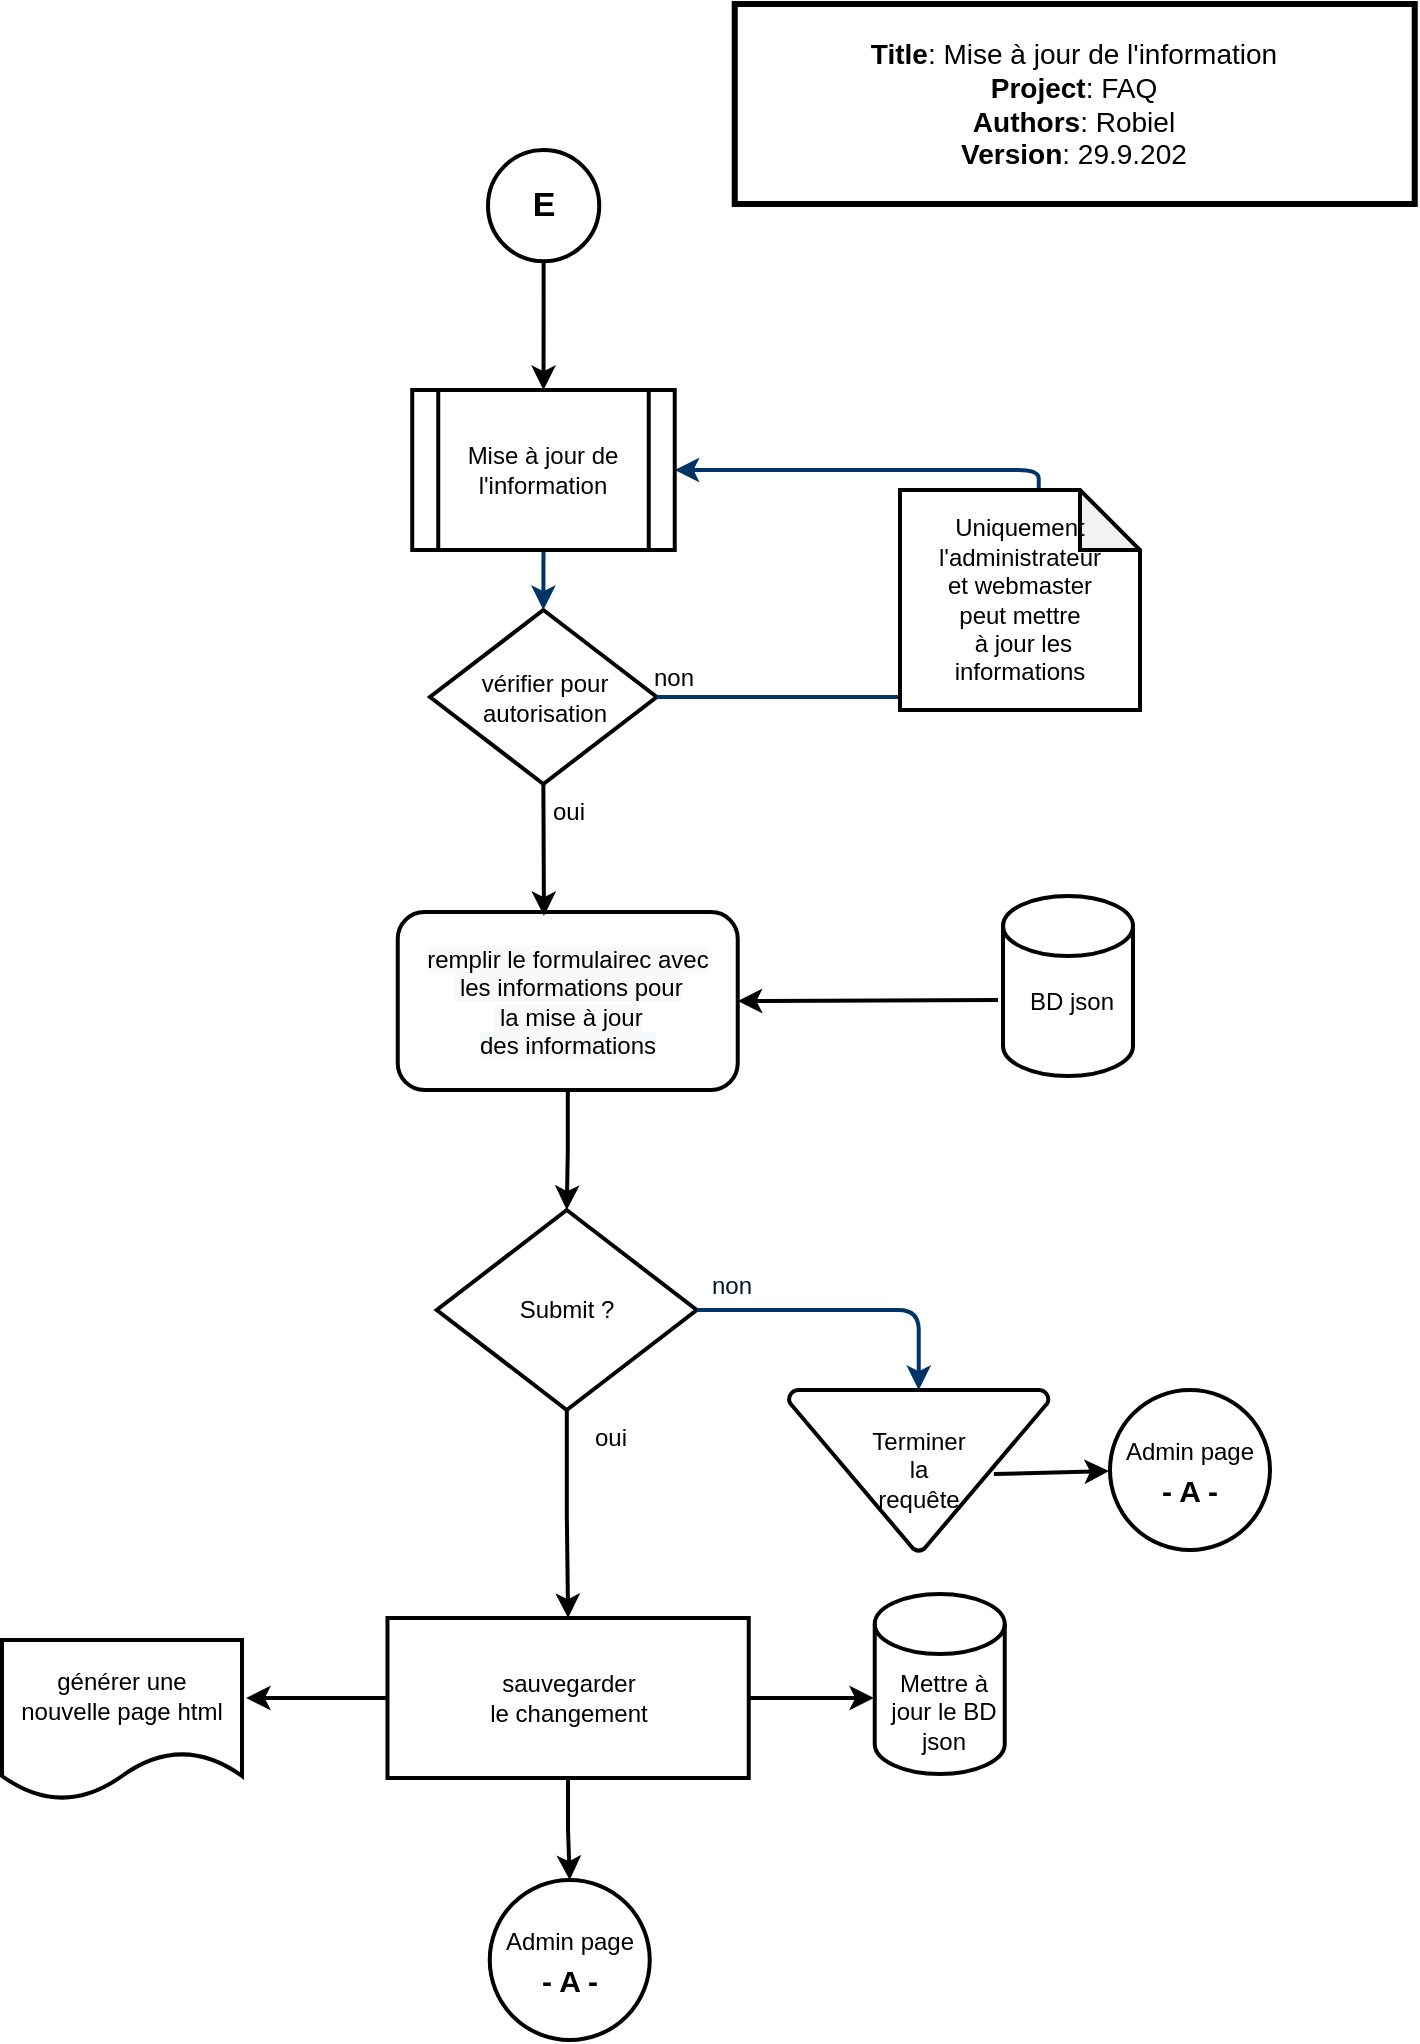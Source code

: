 <mxfile version="20.3.7" type="device"><diagram id="e49EwhQaTWCqLOsjTXbb" name="Page-1"><mxGraphModel dx="2062" dy="1023" grid="1" gridSize="10" guides="1" tooltips="1" connect="1" arrows="1" fold="1" page="1" pageScale="1" pageWidth="827" pageHeight="1169" math="0" shadow="0"><root><mxCell id="0"/><mxCell id="1" parent="0"/><mxCell id="KJJ-eOVKQnDHGLwDYRV0-38" value="&lt;div style=&quot;&quot;&gt;vérifier pour&lt;/div&gt;&lt;div style=&quot;&quot;&gt;autorisation&lt;/div&gt;" style="shape=mxgraph.flowchart.decision;strokeWidth=2;gradientColor=none;gradientDirection=north;fontStyle=0;html=1;" parent="1" vertex="1"><mxGeometry x="304" y="320" width="113.37" height="87" as="geometry"/></mxCell><mxCell id="KJJ-eOVKQnDHGLwDYRV0-39" style="entryX=0.5;entryY=0;entryPerimeter=0;fontStyle=1;strokeColor=#003366;strokeWidth=2;html=1;exitX=0.5;exitY=1;exitDx=0;exitDy=0;" parent="1" source="KJJ-eOVKQnDHGLwDYRV0-62" target="KJJ-eOVKQnDHGLwDYRV0-38" edge="1"><mxGeometry relative="1" as="geometry"><mxPoint x="383.37" y="290" as="sourcePoint"/></mxGeometry></mxCell><mxCell id="KJJ-eOVKQnDHGLwDYRV0-40" value="" style="edgeStyle=elbowEdgeStyle;elbow=horizontal;entryX=0.5;entryY=0.91;entryPerimeter=0;exitX=1;exitY=0.5;exitPerimeter=0;fontStyle=1;strokeColor=#003366;strokeWidth=2;html=1;" parent="1" source="KJJ-eOVKQnDHGLwDYRV0-38" edge="1"><mxGeometry x="444.37" y="-11.5" width="100" height="100" as="geometry"><mxPoint x="813.37" y="407" as="sourcePoint"/><mxPoint x="613.37" y="333.71" as="targetPoint"/><Array as="points"><mxPoint x="608.37" y="360"/></Array></mxGeometry></mxCell><mxCell id="KJJ-eOVKQnDHGLwDYRV0-41" value="non" style="text;fontStyle=0;html=1;strokeColor=none;gradientColor=none;fillColor=none;strokeWidth=2;" parent="1" vertex="1"><mxGeometry x="413.62" y="340" width="40" height="26" as="geometry"/></mxCell><mxCell id="KJJ-eOVKQnDHGLwDYRV0-42" value="oui" style="text;fontStyle=0;html=1;strokeColor=none;gradientColor=none;fillColor=none;strokeWidth=2;align=center;" parent="1" vertex="1"><mxGeometry x="353.05" y="407" width="40" height="26" as="geometry"/></mxCell><mxCell id="KJJ-eOVKQnDHGLwDYRV0-43" style="edgeStyle=orthogonalEdgeStyle;rounded=0;orthogonalLoop=1;jettySize=auto;html=1;entryX=0.5;entryY=0;entryDx=0;entryDy=0;strokeWidth=2;" parent="1" source="KJJ-eOVKQnDHGLwDYRV0-44" target="KJJ-eOVKQnDHGLwDYRV0-59" edge="1"><mxGeometry relative="1" as="geometry"/></mxCell><mxCell id="KJJ-eOVKQnDHGLwDYRV0-44" value="Submit ?" style="shape=mxgraph.flowchart.decision;strokeWidth=2;gradientColor=none;gradientDirection=north;fontStyle=0;html=1;" parent="1" vertex="1"><mxGeometry x="307.37" y="620" width="130" height="100" as="geometry"/></mxCell><mxCell id="KJJ-eOVKQnDHGLwDYRV0-45" value="Terminer &lt;br&gt;la &lt;br&gt;requête" style="shape=mxgraph.flowchart.merge_or_storage;strokeWidth=2;gradientColor=none;gradientDirection=north;fontStyle=0;html=1;" parent="1" vertex="1"><mxGeometry x="483.37" y="710" width="130" height="80.5" as="geometry"/></mxCell><mxCell id="KJJ-eOVKQnDHGLwDYRV0-46" value="" style="edgeStyle=elbowEdgeStyle;elbow=vertical;exitX=1;exitY=0.5;exitPerimeter=0;entryX=0.5;entryY=0;entryPerimeter=0;fontStyle=1;strokeColor=#003366;strokeWidth=2;html=1;" parent="1" source="KJJ-eOVKQnDHGLwDYRV0-44" target="KJJ-eOVKQnDHGLwDYRV0-45" edge="1"><mxGeometry x="-196.63" y="-590" width="100" height="100" as="geometry"><mxPoint x="-196.63" y="-490" as="sourcePoint"/><mxPoint x="-96.63" y="-590" as="targetPoint"/><Array as="points"><mxPoint x="543.37" y="670"/></Array></mxGeometry></mxCell><mxCell id="KJJ-eOVKQnDHGLwDYRV0-47" value="non" style="text;fontColor=#001933;fontStyle=0;html=1;strokeColor=none;gradientColor=none;fillColor=none;strokeWidth=2;" parent="1" vertex="1"><mxGeometry x="443.37" y="644" width="40" height="26" as="geometry"/></mxCell><mxCell id="KJJ-eOVKQnDHGLwDYRV0-48" value="" style="edgeStyle=elbowEdgeStyle;elbow=horizontal;exitX=0.5;exitY=0.09;exitPerimeter=0;entryX=1;entryY=0.5;fontStyle=1;strokeColor=#003366;strokeWidth=2;html=1;entryDx=0;entryDy=0;" parent="1" target="KJJ-eOVKQnDHGLwDYRV0-62" edge="1"><mxGeometry x="63.37" y="-40" width="100" height="100" as="geometry"><mxPoint x="613.37" y="267.29" as="sourcePoint"/><mxPoint x="447.765" y="250" as="targetPoint"/><Array as="points"><mxPoint x="608.37" y="260"/></Array></mxGeometry></mxCell><mxCell id="KJJ-eOVKQnDHGLwDYRV0-49" value="oui" style="text;fontStyle=0;html=1;strokeColor=none;gradientColor=none;fillColor=none;strokeWidth=2;align=center;" parent="1" vertex="1"><mxGeometry x="373.62" y="720" width="40" height="26" as="geometry"/></mxCell><mxCell id="KJJ-eOVKQnDHGLwDYRV0-50" value="" style="shape=cylinder3;whiteSpace=wrap;html=1;boundedLbl=1;backgroundOutline=1;size=15;strokeWidth=2;" parent="1" vertex="1"><mxGeometry x="526.37" y="812" width="65" height="90" as="geometry"/></mxCell><mxCell id="KJJ-eOVKQnDHGLwDYRV0-51" value="Mettre à jour le BD json" style="text;html=1;strokeColor=none;fillColor=none;align=center;verticalAlign=middle;whiteSpace=wrap;rounded=0;strokeWidth=2;" parent="1" vertex="1"><mxGeometry x="531.37" y="856" width="60" height="30" as="geometry"/></mxCell><mxCell id="KJJ-eOVKQnDHGLwDYRV0-52" value="&lt;span style=&quot;color: rgba(0, 0, 0, 0); font-family: monospace; font-size: 0px; text-align: start;&quot;&gt;%3CmxGraphModel%3E%3Croot%3E%3CmxCell%20id%3D%220%22%2F%3E%3CmxCell%20id%3D%221%22%20parent%3D%220%22%2F%3E%3CmxCell%20id%3D%222%22%20value%3D%22BD%20json%22%20style%3D%22text%3Bhtml%3D1%3BstrokeColor%3Dnone%3BfillColor%3Dnone%3Balign%3Dcenter%3BverticalAlign%3Dmiddle%3BwhiteSpace%3Dwrap%3Brounded%3D0%3B%22%20vertex%3D%221%22%20parent%3D%221%22%3E%3CmxGeometry%20x%3D%22822%22%20y%3D%22588%22%20width%3D%2260%22%20height%3D%2230%22%20as%3D%22geometry%22%2F%3E%3C%2FmxCell%3E%3C%2Froot%3E%3C%2FmxGraphModel%3E&lt;/span&gt;" style="shape=cylinder3;whiteSpace=wrap;html=1;boundedLbl=1;backgroundOutline=1;size=15;strokeWidth=2;" parent="1" vertex="1"><mxGeometry x="590.5" y="463" width="65" height="90" as="geometry"/></mxCell><mxCell id="KJJ-eOVKQnDHGLwDYRV0-53" value="BD json" style="text;html=1;strokeColor=none;fillColor=none;align=center;verticalAlign=middle;whiteSpace=wrap;rounded=0;strokeWidth=2;" parent="1" vertex="1"><mxGeometry x="595" y="500.5" width="60" height="30" as="geometry"/></mxCell><mxCell id="KJJ-eOVKQnDHGLwDYRV0-54" value="&lt;span style=&quot;&quot;&gt;générer une&lt;/span&gt;&lt;br style=&quot;&quot;&gt;&lt;span style=&quot;&quot;&gt;nouvelle page html&lt;/span&gt;" style="shape=document;whiteSpace=wrap;html=1;boundedLbl=1;strokeWidth=2;" parent="1" vertex="1"><mxGeometry x="90" y="835" width="120" height="80" as="geometry"/></mxCell><mxCell id="KJJ-eOVKQnDHGLwDYRV0-55" value="&lt;span style=&quot;&quot;&gt;Uniquement l'administrateur&lt;/span&gt;&lt;br style=&quot;&quot;&gt;&lt;span style=&quot;&quot;&gt;et webmaster peut&amp;nbsp;mettre&lt;/span&gt;&lt;br style=&quot;&quot;&gt;&lt;span style=&quot;&quot;&gt;&amp;nbsp;à jour&amp;nbsp;les informations&lt;/span&gt;" style="shape=note;whiteSpace=wrap;html=1;backgroundOutline=1;darkOpacity=0.05;strokeWidth=2;" parent="1" vertex="1"><mxGeometry x="539" y="260" width="120" height="110" as="geometry"/></mxCell><mxCell id="KJJ-eOVKQnDHGLwDYRV0-56" style="edgeStyle=orthogonalEdgeStyle;rounded=0;orthogonalLoop=1;jettySize=auto;html=1;entryX=0.5;entryY=0;entryDx=0;entryDy=0;strokeWidth=2;" parent="1" source="KJJ-eOVKQnDHGLwDYRV0-59" target="KJJ-eOVKQnDHGLwDYRV0-66" edge="1"><mxGeometry relative="1" as="geometry"/></mxCell><mxCell id="KJJ-eOVKQnDHGLwDYRV0-57" style="edgeStyle=orthogonalEdgeStyle;rounded=0;orthogonalLoop=1;jettySize=auto;html=1;entryX=1.017;entryY=0.363;entryDx=0;entryDy=0;entryPerimeter=0;strokeWidth=2;" parent="1" source="KJJ-eOVKQnDHGLwDYRV0-59" target="KJJ-eOVKQnDHGLwDYRV0-54" edge="1"><mxGeometry relative="1" as="geometry"/></mxCell><mxCell id="KJJ-eOVKQnDHGLwDYRV0-58" style="edgeStyle=orthogonalEdgeStyle;rounded=0;orthogonalLoop=1;jettySize=auto;html=1;entryX=-0.006;entryY=0.578;entryDx=0;entryDy=0;entryPerimeter=0;strokeWidth=2;" parent="1" source="KJJ-eOVKQnDHGLwDYRV0-59" target="KJJ-eOVKQnDHGLwDYRV0-50" edge="1"><mxGeometry relative="1" as="geometry"/></mxCell><mxCell id="KJJ-eOVKQnDHGLwDYRV0-59" value="&lt;span style=&quot;&quot;&gt;sauvegarder&lt;/span&gt;&lt;br style=&quot;&quot;&gt;&lt;span style=&quot;&quot;&gt;le changement&lt;/span&gt;" style="rounded=0;whiteSpace=wrap;html=1;strokeWidth=2;" parent="1" vertex="1"><mxGeometry x="282.74" y="824" width="180.63" height="80" as="geometry"/></mxCell><mxCell id="KJJ-eOVKQnDHGLwDYRV0-60" style="edgeStyle=orthogonalEdgeStyle;rounded=0;orthogonalLoop=1;jettySize=auto;html=1;strokeWidth=2;" parent="1" source="KJJ-eOVKQnDHGLwDYRV0-61" target="KJJ-eOVKQnDHGLwDYRV0-44" edge="1"><mxGeometry relative="1" as="geometry"/></mxCell><mxCell id="KJJ-eOVKQnDHGLwDYRV0-61" value="&lt;span style=&quot;color: rgb(0, 0, 0); font-family: Helvetica; font-size: 12px; font-style: normal; font-variant-ligatures: normal; font-variant-caps: normal; font-weight: 400; letter-spacing: normal; orphans: 2; text-align: center; text-indent: 0px; text-transform: none; widows: 2; word-spacing: 0px; -webkit-text-stroke-width: 0px; background-color: rgb(248, 249, 250); text-decoration-thickness: initial; text-decoration-style: initial; text-decoration-color: initial; float: none; display: inline !important;&quot;&gt;remplir le formulairec&amp;nbsp;avec&lt;/span&gt;&lt;br style=&quot;color: rgb(0, 0, 0); font-family: Helvetica; font-size: 12px; font-style: normal; font-variant-ligatures: normal; font-variant-caps: normal; font-weight: 400; letter-spacing: normal; orphans: 2; text-align: center; text-indent: 0px; text-transform: none; widows: 2; word-spacing: 0px; -webkit-text-stroke-width: 0px; background-color: rgb(248, 249, 250); text-decoration-thickness: initial; text-decoration-style: initial; text-decoration-color: initial;&quot;&gt;&lt;span style=&quot;color: rgb(0, 0, 0); font-family: Helvetica; font-size: 12px; font-style: normal; font-variant-ligatures: normal; font-variant-caps: normal; font-weight: 400; letter-spacing: normal; orphans: 2; text-align: center; text-indent: 0px; text-transform: none; widows: 2; word-spacing: 0px; -webkit-text-stroke-width: 0px; background-color: rgb(248, 249, 250); text-decoration-thickness: initial; text-decoration-style: initial; text-decoration-color: initial; float: none; display: inline !important;&quot;&gt;&amp;nbsp;les informations&amp;nbsp;pour&lt;/span&gt;&lt;br style=&quot;color: rgb(0, 0, 0); font-family: Helvetica; font-size: 12px; font-style: normal; font-variant-ligatures: normal; font-variant-caps: normal; font-weight: 400; letter-spacing: normal; orphans: 2; text-align: center; text-indent: 0px; text-transform: none; widows: 2; word-spacing: 0px; -webkit-text-stroke-width: 0px; background-color: rgb(248, 249, 250); text-decoration-thickness: initial; text-decoration-style: initial; text-decoration-color: initial;&quot;&gt;&lt;span style=&quot;color: rgb(0, 0, 0); font-family: Helvetica; font-size: 12px; font-style: normal; font-variant-ligatures: normal; font-variant-caps: normal; font-weight: 400; letter-spacing: normal; orphans: 2; text-align: center; text-indent: 0px; text-transform: none; widows: 2; word-spacing: 0px; -webkit-text-stroke-width: 0px; background-color: rgb(248, 249, 250); text-decoration-thickness: initial; text-decoration-style: initial; text-decoration-color: initial; float: none; display: inline !important;&quot;&gt;&amp;nbsp;la mise à jour&lt;/span&gt;&lt;br style=&quot;color: rgb(0, 0, 0); font-family: Helvetica; font-size: 12px; font-style: normal; font-variant-ligatures: normal; font-variant-caps: normal; font-weight: 400; letter-spacing: normal; orphans: 2; text-align: center; text-indent: 0px; text-transform: none; widows: 2; word-spacing: 0px; -webkit-text-stroke-width: 0px; background-color: rgb(248, 249, 250); text-decoration-thickness: initial; text-decoration-style: initial; text-decoration-color: initial;&quot;&gt;&lt;span style=&quot;color: rgb(0, 0, 0); font-family: Helvetica; font-size: 12px; font-style: normal; font-variant-ligatures: normal; font-variant-caps: normal; font-weight: 400; letter-spacing: normal; orphans: 2; text-align: center; text-indent: 0px; text-transform: none; widows: 2; word-spacing: 0px; -webkit-text-stroke-width: 0px; background-color: rgb(248, 249, 250); text-decoration-thickness: initial; text-decoration-style: initial; text-decoration-color: initial; float: none; display: inline !important;&quot;&gt;des informations&lt;/span&gt;" style="rounded=1;whiteSpace=wrap;html=1;strokeWidth=2;" parent="1" vertex="1"><mxGeometry x="287.87" y="471" width="170" height="89" as="geometry"/></mxCell><mxCell id="KJJ-eOVKQnDHGLwDYRV0-62" value="&lt;div style=&quot;&quot;&gt;Mise à jour de l'information&lt;br&gt;&lt;/div&gt;" style="shape=process;whiteSpace=wrap;html=1;backgroundOutline=1;strokeWidth=2;" parent="1" vertex="1"><mxGeometry x="295.12" y="210" width="131.25" height="80" as="geometry"/></mxCell><mxCell id="KJJ-eOVKQnDHGLwDYRV0-63" style="edgeStyle=orthogonalEdgeStyle;rounded=0;orthogonalLoop=1;jettySize=auto;html=1;entryX=0.5;entryY=0;entryDx=0;entryDy=0;strokeWidth=2;" parent="1" source="KJJ-eOVKQnDHGLwDYRV0-64" target="KJJ-eOVKQnDHGLwDYRV0-62" edge="1"><mxGeometry relative="1" as="geometry"/></mxCell><mxCell id="KJJ-eOVKQnDHGLwDYRV0-64" value="&lt;b&gt;&lt;font style=&quot;font-size: 17px;&quot;&gt;E&lt;/font&gt;&lt;/b&gt;" style="ellipse;whiteSpace=wrap;html=1;aspect=fixed;strokeWidth=2;" parent="1" vertex="1"><mxGeometry x="332.99" y="90" width="55.63" height="55.63" as="geometry"/></mxCell><mxCell id="KJJ-eOVKQnDHGLwDYRV0-65" value="" style="endArrow=classic;html=1;rounded=0;strokeWidth=2;fontSize=17;entryX=0.095;entryY=0.5;entryDx=0;entryDy=0;entryPerimeter=0;exitX=0.789;exitY=0.522;exitDx=0;exitDy=0;exitPerimeter=0;" parent="1" source="KJJ-eOVKQnDHGLwDYRV0-45" edge="1"><mxGeometry width="50" height="50" relative="1" as="geometry"><mxPoint x="589" y="750.008" as="sourcePoint"/><mxPoint x="643.475" y="750.5" as="targetPoint"/></mxGeometry></mxCell><mxCell id="KJJ-eOVKQnDHGLwDYRV0-66" value="&lt;span style=&quot;font-size: 12px;&quot;&gt;Admin page&lt;/span&gt;&lt;br style=&quot;font-size: 12px;&quot;&gt;&lt;b style=&quot;font-size: 12px;&quot;&gt;&lt;font style=&quot;font-size: 15px;&quot;&gt;- A -&lt;/font&gt;&lt;/b&gt;" style="ellipse;whiteSpace=wrap;html=1;aspect=fixed;strokeWidth=2;fontSize=17;" parent="1" vertex="1"><mxGeometry x="333.87" y="955" width="80" height="80" as="geometry"/></mxCell><mxCell id="KJJ-eOVKQnDHGLwDYRV0-67" value="&lt;span style=&quot;font-size: 12px;&quot;&gt;Admin page&lt;/span&gt;&lt;br style=&quot;font-size: 12px;&quot;&gt;&lt;b style=&quot;font-size: 12px;&quot;&gt;&lt;font style=&quot;font-size: 15px;&quot;&gt;- A -&lt;/font&gt;&lt;/b&gt;" style="ellipse;whiteSpace=wrap;html=1;aspect=fixed;strokeWidth=2;fontSize=17;" parent="1" vertex="1"><mxGeometry x="644" y="710" width="80" height="80" as="geometry"/></mxCell><mxCell id="KJJ-eOVKQnDHGLwDYRV0-68" value="" style="endArrow=classic;html=1;rounded=0;entryX=1;entryY=0.5;entryDx=0;entryDy=0;exitX=-0.038;exitY=0.578;exitDx=0;exitDy=0;exitPerimeter=0;strokeWidth=2;" parent="1" source="KJJ-eOVKQnDHGLwDYRV0-52" target="KJJ-eOVKQnDHGLwDYRV0-61" edge="1"><mxGeometry width="50" height="50" relative="1" as="geometry"><mxPoint x="349" y="530" as="sourcePoint"/><mxPoint x="399" y="480" as="targetPoint"/></mxGeometry></mxCell><mxCell id="KJJ-eOVKQnDHGLwDYRV0-69" value="" style="endArrow=classic;html=1;rounded=0;strokeWidth=2;exitX=0.5;exitY=1;exitDx=0;exitDy=0;exitPerimeter=0;entryX=0.43;entryY=0.022;entryDx=0;entryDy=0;entryPerimeter=0;" parent="1" source="KJJ-eOVKQnDHGLwDYRV0-38" target="KJJ-eOVKQnDHGLwDYRV0-61" edge="1"><mxGeometry width="50" height="50" relative="1" as="geometry"><mxPoint x="349" y="480" as="sourcePoint"/><mxPoint x="399" y="430" as="targetPoint"/></mxGeometry></mxCell><mxCell id="KJJ-eOVKQnDHGLwDYRV0-70" value="&lt;font style=&quot;font-size: 14px;&quot;&gt;&lt;b style=&quot;&quot;&gt;Title&lt;/b&gt;&lt;span style=&quot;&quot;&gt;: Mise à jour de l'information&lt;/span&gt;&lt;br&gt;&lt;b style=&quot;&quot;&gt;Project&lt;/b&gt;&lt;span style=&quot;&quot;&gt;: FAQ&lt;/span&gt;&lt;br&gt;&lt;b style=&quot;&quot;&gt;Authors&lt;/b&gt;&lt;span style=&quot;&quot;&gt;: Robiel&lt;/span&gt;&lt;br&gt;&lt;b style=&quot;&quot;&gt;Version&lt;/b&gt;&lt;span style=&quot;&quot;&gt;: 29.9.202&lt;/span&gt;&lt;/font&gt;" style="rounded=0;whiteSpace=wrap;html=1;strokeWidth=3;" parent="1" vertex="1"><mxGeometry x="456.37" y="17" width="340" height="100" as="geometry"/></mxCell></root></mxGraphModel></diagram></mxfile>
